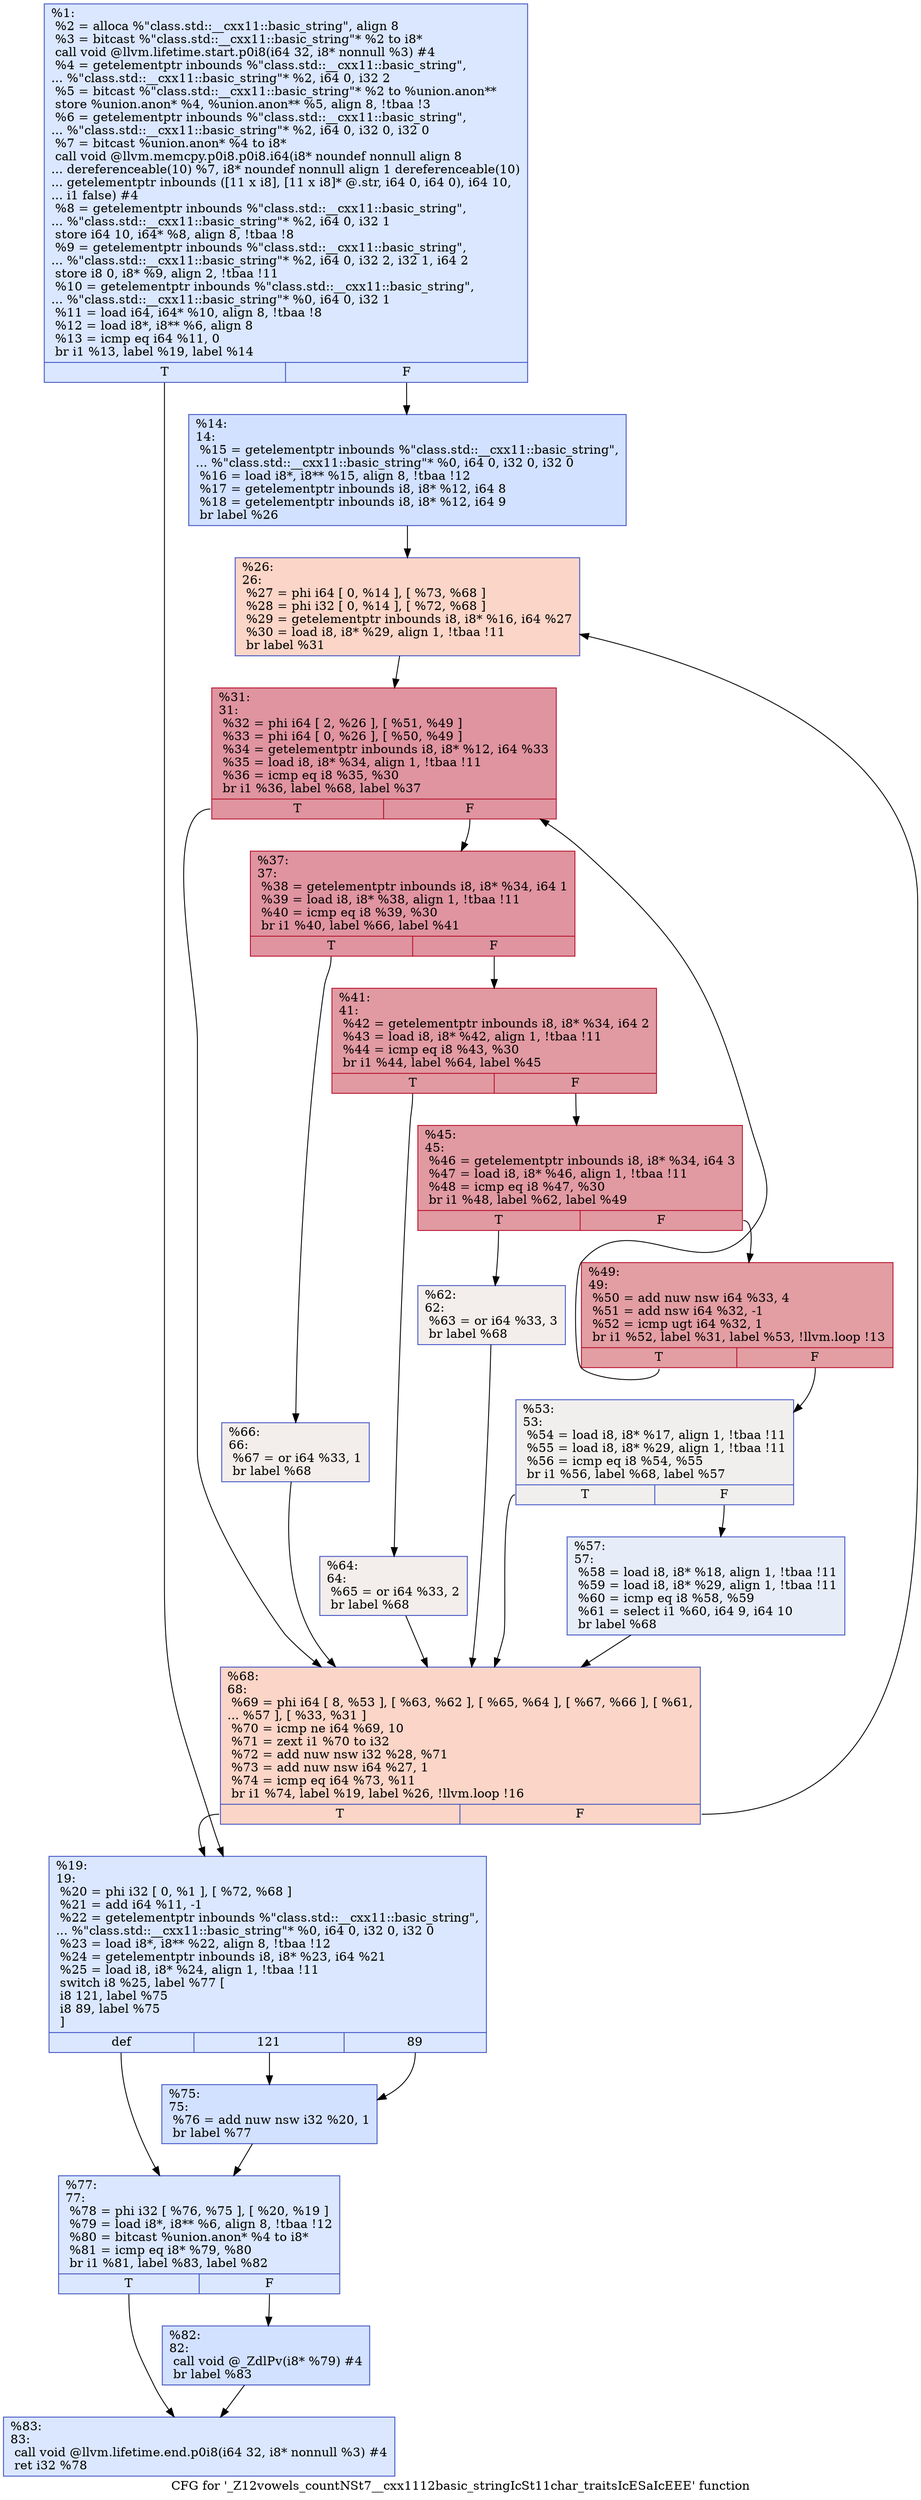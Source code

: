 digraph "CFG for '_Z12vowels_countNSt7__cxx1112basic_stringIcSt11char_traitsIcESaIcEEE' function" {
	label="CFG for '_Z12vowels_countNSt7__cxx1112basic_stringIcSt11char_traitsIcESaIcEEE' function";

	Node0x557d312627f0 [shape=record,color="#3d50c3ff", style=filled, fillcolor="#abc8fd70",label="{%1:\l  %2 = alloca %\"class.std::__cxx11::basic_string\", align 8\l  %3 = bitcast %\"class.std::__cxx11::basic_string\"* %2 to i8*\l  call void @llvm.lifetime.start.p0i8(i64 32, i8* nonnull %3) #4\l  %4 = getelementptr inbounds %\"class.std::__cxx11::basic_string\",\l... %\"class.std::__cxx11::basic_string\"* %2, i64 0, i32 2\l  %5 = bitcast %\"class.std::__cxx11::basic_string\"* %2 to %union.anon**\l  store %union.anon* %4, %union.anon** %5, align 8, !tbaa !3\l  %6 = getelementptr inbounds %\"class.std::__cxx11::basic_string\",\l... %\"class.std::__cxx11::basic_string\"* %2, i64 0, i32 0, i32 0\l  %7 = bitcast %union.anon* %4 to i8*\l  call void @llvm.memcpy.p0i8.p0i8.i64(i8* noundef nonnull align 8\l... dereferenceable(10) %7, i8* noundef nonnull align 1 dereferenceable(10)\l... getelementptr inbounds ([11 x i8], [11 x i8]* @.str, i64 0, i64 0), i64 10,\l... i1 false) #4\l  %8 = getelementptr inbounds %\"class.std::__cxx11::basic_string\",\l... %\"class.std::__cxx11::basic_string\"* %2, i64 0, i32 1\l  store i64 10, i64* %8, align 8, !tbaa !8\l  %9 = getelementptr inbounds %\"class.std::__cxx11::basic_string\",\l... %\"class.std::__cxx11::basic_string\"* %2, i64 0, i32 2, i32 1, i64 2\l  store i8 0, i8* %9, align 2, !tbaa !11\l  %10 = getelementptr inbounds %\"class.std::__cxx11::basic_string\",\l... %\"class.std::__cxx11::basic_string\"* %0, i64 0, i32 1\l  %11 = load i64, i64* %10, align 8, !tbaa !8\l  %12 = load i8*, i8** %6, align 8\l  %13 = icmp eq i64 %11, 0\l  br i1 %13, label %19, label %14\l|{<s0>T|<s1>F}}"];
	Node0x557d312627f0:s0 -> Node0x557d31263d50;
	Node0x557d312627f0:s1 -> Node0x557d31265d00;
	Node0x557d31265d00 [shape=record,color="#3d50c3ff", style=filled, fillcolor="#9abbff70",label="{%14:\l14:                                               \l  %15 = getelementptr inbounds %\"class.std::__cxx11::basic_string\",\l... %\"class.std::__cxx11::basic_string\"* %0, i64 0, i32 0, i32 0\l  %16 = load i8*, i8** %15, align 8, !tbaa !12\l  %17 = getelementptr inbounds i8, i8* %12, i64 8\l  %18 = getelementptr inbounds i8, i8* %12, i64 9\l  br label %26\l}"];
	Node0x557d31265d00 -> Node0x557d31266130;
	Node0x557d31263d50 [shape=record,color="#3d50c3ff", style=filled, fillcolor="#abc8fd70",label="{%19:\l19:                                               \l  %20 = phi i32 [ 0, %1 ], [ %72, %68 ]\l  %21 = add i64 %11, -1\l  %22 = getelementptr inbounds %\"class.std::__cxx11::basic_string\",\l... %\"class.std::__cxx11::basic_string\"* %0, i64 0, i32 0, i32 0\l  %23 = load i8*, i8** %22, align 8, !tbaa !12\l  %24 = getelementptr inbounds i8, i8* %23, i64 %21\l  %25 = load i8, i8* %24, align 1, !tbaa !11\l  switch i8 %25, label %77 [\l    i8 121, label %75\l    i8 89, label %75\l  ]\l|{<s0>def|<s1>121|<s2>89}}"];
	Node0x557d31263d50:s0 -> Node0x557d31267170;
	Node0x557d31263d50:s1 -> Node0x557d31267230;
	Node0x557d31263d50:s2 -> Node0x557d31267230;
	Node0x557d31266130 [shape=record,color="#3d50c3ff", style=filled, fillcolor="#f5a08170",label="{%26:\l26:                                               \l  %27 = phi i64 [ 0, %14 ], [ %73, %68 ]\l  %28 = phi i32 [ 0, %14 ], [ %72, %68 ]\l  %29 = getelementptr inbounds i8, i8* %16, i64 %27\l  %30 = load i8, i8* %29, align 1, !tbaa !11\l  br label %31\l}"];
	Node0x557d31266130 -> Node0x557d312676b0;
	Node0x557d312676b0 [shape=record,color="#b70d28ff", style=filled, fillcolor="#b70d2870",label="{%31:\l31:                                               \l  %32 = phi i64 [ 2, %26 ], [ %51, %49 ]\l  %33 = phi i64 [ 0, %26 ], [ %50, %49 ]\l  %34 = getelementptr inbounds i8, i8* %12, i64 %33\l  %35 = load i8, i8* %34, align 1, !tbaa !11\l  %36 = icmp eq i8 %35, %30\l  br i1 %36, label %68, label %37\l|{<s0>T|<s1>F}}"];
	Node0x557d312676b0:s0 -> Node0x557d31266260;
	Node0x557d312676b0:s1 -> Node0x557d31267df0;
	Node0x557d31267df0 [shape=record,color="#b70d28ff", style=filled, fillcolor="#b70d2870",label="{%37:\l37:                                               \l  %38 = getelementptr inbounds i8, i8* %34, i64 1\l  %39 = load i8, i8* %38, align 1, !tbaa !11\l  %40 = icmp eq i8 %39, %30\l  br i1 %40, label %66, label %41\l|{<s0>T|<s1>F}}"];
	Node0x557d31267df0:s0 -> Node0x557d31268100;
	Node0x557d31267df0:s1 -> Node0x557d31268150;
	Node0x557d31268150 [shape=record,color="#b70d28ff", style=filled, fillcolor="#bb1b2c70",label="{%41:\l41:                                               \l  %42 = getelementptr inbounds i8, i8* %34, i64 2\l  %43 = load i8, i8* %42, align 1, !tbaa !11\l  %44 = icmp eq i8 %43, %30\l  br i1 %44, label %64, label %45\l|{<s0>T|<s1>F}}"];
	Node0x557d31268150:s0 -> Node0x557d31268430;
	Node0x557d31268150:s1 -> Node0x557d31268480;
	Node0x557d31268480 [shape=record,color="#b70d28ff", style=filled, fillcolor="#bb1b2c70",label="{%45:\l45:                                               \l  %46 = getelementptr inbounds i8, i8* %34, i64 3\l  %47 = load i8, i8* %46, align 1, !tbaa !11\l  %48 = icmp eq i8 %47, %30\l  br i1 %48, label %62, label %49\l|{<s0>T|<s1>F}}"];
	Node0x557d31268480:s0 -> Node0x557d31268790;
	Node0x557d31268480:s1 -> Node0x557d312677e0;
	Node0x557d312677e0 [shape=record,color="#b70d28ff", style=filled, fillcolor="#be242e70",label="{%49:\l49:                                               \l  %50 = add nuw nsw i64 %33, 4\l  %51 = add nsw i64 %32, -1\l  %52 = icmp ugt i64 %32, 1\l  br i1 %52, label %31, label %53, !llvm.loop !13\l|{<s0>T|<s1>F}}"];
	Node0x557d312677e0:s0 -> Node0x557d312676b0;
	Node0x557d312677e0:s1 -> Node0x557d31268a70;
	Node0x557d31268a70 [shape=record,color="#3d50c3ff", style=filled, fillcolor="#e0dbd870",label="{%53:\l53:                                               \l  %54 = load i8, i8* %17, align 1, !tbaa !11\l  %55 = load i8, i8* %29, align 1, !tbaa !11\l  %56 = icmp eq i8 %54, %55\l  br i1 %56, label %68, label %57\l|{<s0>T|<s1>F}}"];
	Node0x557d31268a70:s0 -> Node0x557d31266260;
	Node0x557d31268a70:s1 -> Node0x557d31268d80;
	Node0x557d31268d80 [shape=record,color="#3d50c3ff", style=filled, fillcolor="#c7d7f070",label="{%57:\l57:                                               \l  %58 = load i8, i8* %18, align 1, !tbaa !11\l  %59 = load i8, i8* %29, align 1, !tbaa !11\l  %60 = icmp eq i8 %58, %59\l  %61 = select i1 %60, i64 9, i64 10\l  br label %68\l}"];
	Node0x557d31268d80 -> Node0x557d31266260;
	Node0x557d31268790 [shape=record,color="#3d50c3ff", style=filled, fillcolor="#e3d9d370",label="{%62:\l62:                                               \l  %63 = or i64 %33, 3\l  br label %68\l}"];
	Node0x557d31268790 -> Node0x557d31266260;
	Node0x557d31268430 [shape=record,color="#3d50c3ff", style=filled, fillcolor="#e3d9d370",label="{%64:\l64:                                               \l  %65 = or i64 %33, 2\l  br label %68\l}"];
	Node0x557d31268430 -> Node0x557d31266260;
	Node0x557d31268100 [shape=record,color="#3d50c3ff", style=filled, fillcolor="#e3d9d370",label="{%66:\l66:                                               \l  %67 = or i64 %33, 1\l  br label %68\l}"];
	Node0x557d31268100 -> Node0x557d31266260;
	Node0x557d31266260 [shape=record,color="#3d50c3ff", style=filled, fillcolor="#f5a08170",label="{%68:\l68:                                               \l  %69 = phi i64 [ 8, %53 ], [ %63, %62 ], [ %65, %64 ], [ %67, %66 ], [ %61,\l... %57 ], [ %33, %31 ]\l  %70 = icmp ne i64 %69, 10\l  %71 = zext i1 %70 to i32\l  %72 = add nuw nsw i32 %28, %71\l  %73 = add nuw nsw i64 %27, 1\l  %74 = icmp eq i64 %73, %11\l  br i1 %74, label %19, label %26, !llvm.loop !16\l|{<s0>T|<s1>F}}"];
	Node0x557d31266260:s0 -> Node0x557d31263d50;
	Node0x557d31266260:s1 -> Node0x557d31266130;
	Node0x557d31267230 [shape=record,color="#3d50c3ff", style=filled, fillcolor="#9abbff70",label="{%75:\l75:                                               \l  %76 = add nuw nsw i32 %20, 1\l  br label %77\l}"];
	Node0x557d31267230 -> Node0x557d31267170;
	Node0x557d31267170 [shape=record,color="#3d50c3ff", style=filled, fillcolor="#abc8fd70",label="{%77:\l77:                                               \l  %78 = phi i32 [ %76, %75 ], [ %20, %19 ]\l  %79 = load i8*, i8** %6, align 8, !tbaa !12\l  %80 = bitcast %union.anon* %4 to i8*\l  %81 = icmp eq i8* %79, %80\l  br i1 %81, label %83, label %82\l|{<s0>T|<s1>F}}"];
	Node0x557d31267170:s0 -> Node0x557d3126a090;
	Node0x557d31267170:s1 -> Node0x557d3126a0e0;
	Node0x557d3126a0e0 [shape=record,color="#3d50c3ff", style=filled, fillcolor="#9abbff70",label="{%82:\l82:                                               \l  call void @_ZdlPv(i8* %79) #4\l  br label %83\l}"];
	Node0x557d3126a0e0 -> Node0x557d3126a090;
	Node0x557d3126a090 [shape=record,color="#3d50c3ff", style=filled, fillcolor="#abc8fd70",label="{%83:\l83:                                               \l  call void @llvm.lifetime.end.p0i8(i64 32, i8* nonnull %3) #4\l  ret i32 %78\l}"];
}
